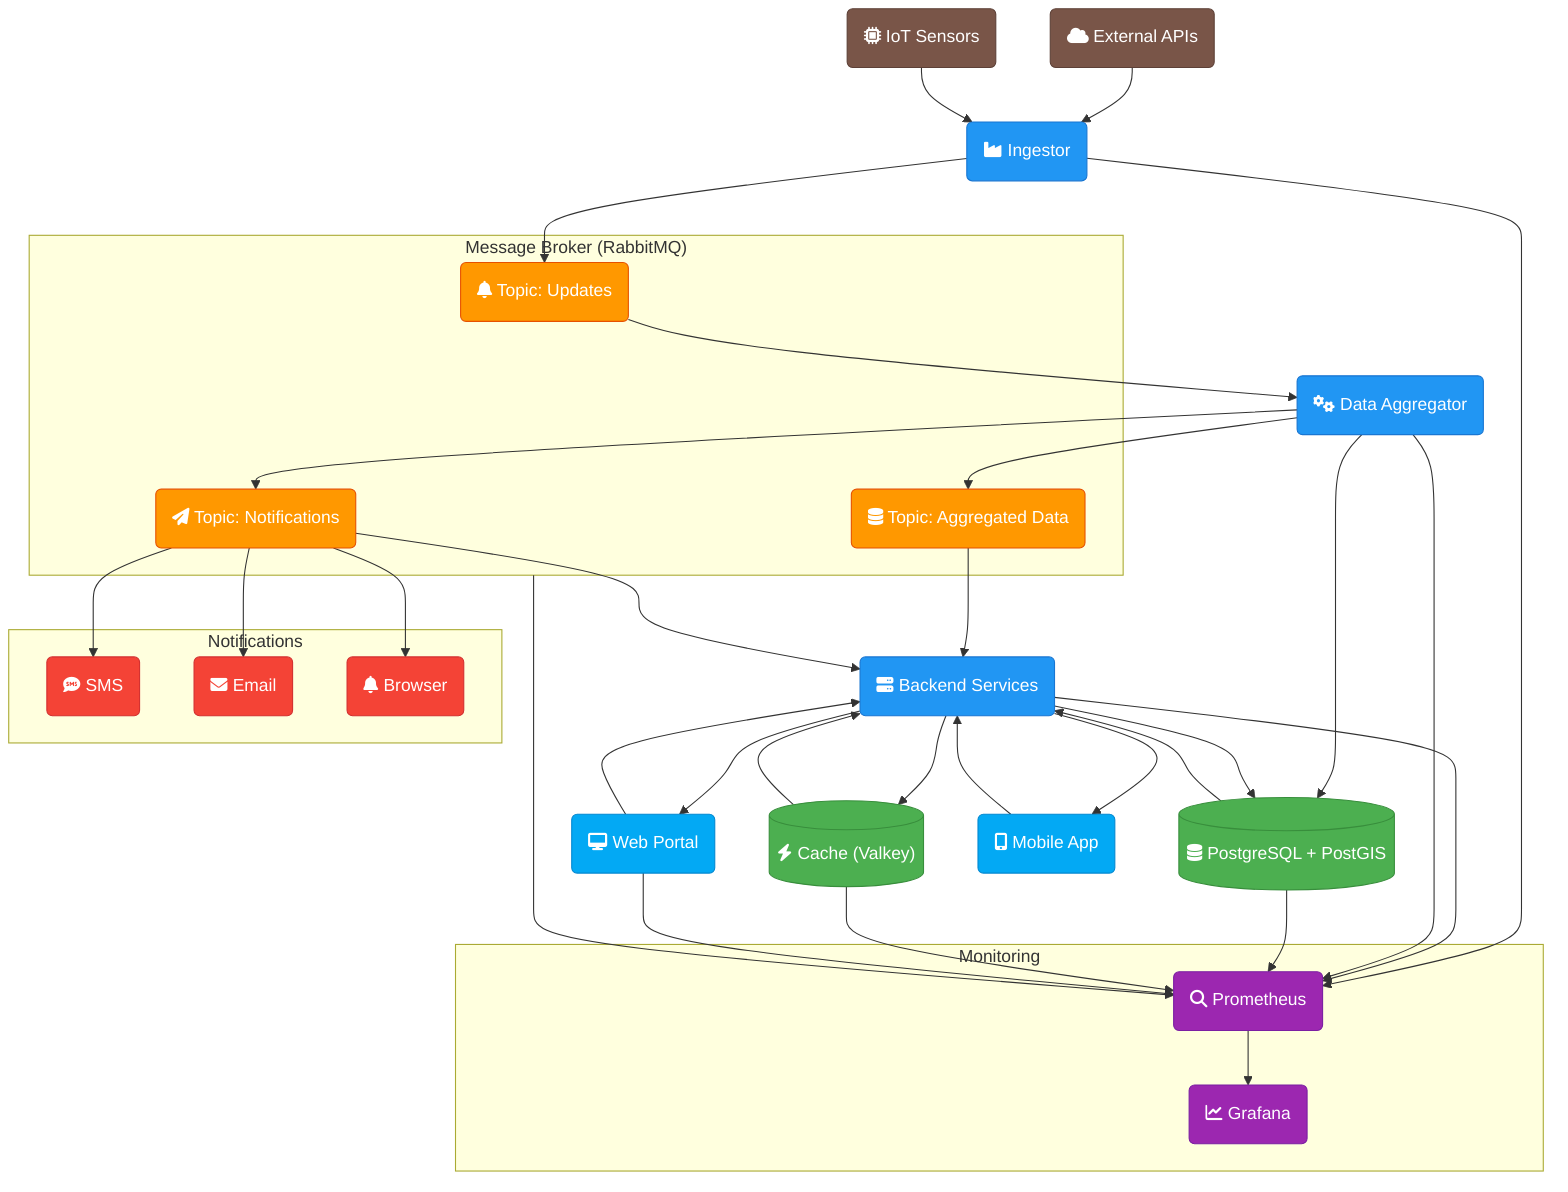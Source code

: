 flowchart TD
    %% Style definitions
    classDef broker fill:#ff9800,stroke:#e65100,color:white
    classDef service fill:#2196f3,stroke:#1976d2,color:white
    classDef storage fill:#4caf50,stroke:#388e3c,color:white
    classDef monitoring fill:#9c27b0,stroke:#7b1fa2,color:white
    classDef frontend fill:#03a9f4,stroke:#0288d1,color:white
    classDef notification fill:#f44336,stroke:#d32f2f,color:white
    classDef source fill:#795548,stroke:#5d4037,color:white

    %% Broker subgraph
    subgraph Broker["Message Broker (RabbitMQ)"]
        T_Disaster("fa:fa-bell Topic: Updates")
        T_Notifications("fa:fa-paper-plane Topic: Notifications")
        T_AggregatedData("fa:fa-database Topic: Aggregated Data")
    end
    class T_Disaster,T_Notifications,T_AggregatedData broker

    %% Monitoring subgraph
    subgraph Monitoring
        Grafana("fa:fa-chart-line Grafana")
        Prometheus("fa:fa-search Prometheus")
    end
    class Grafana,Prometheus monitoring

    %% Storage nodes
    Postgres[("fa:fa-database PostgreSQL + PostGIS")]
    Cache[("fa:fa-bolt Cache (Valkey)")]
    class Postgres,Cache storage

    %% Source nodes
    API("fa:fa-cloud External APIs")
    IoT("fa:fa-microchip IoT Sensors")
    class API,IoT source

    %% Service nodes
    Aggregator("fa:fa-cogs Data Aggregator")
    Producer("fa:fa-industry Ingestor")
    Consumer("fa:fa-server Backend Services")
    class Aggregator,Producer,Consumer service

    %% Frontend nodes
    Frontend("fa:fa-desktop Web Portal")
    App("fa:fa-mobile-alt Mobile App")
    class Frontend,App frontend

    %% Notification subgraph
    subgraph Notifications
        SMS("fa:fa-sms SMS")
        Email("fa:fa-envelope Email")
        BrowserNotifications("fa:fa-bell Browser")
    end
    class SMS,Email,BrowserNotifications notification

    %% Connections
    API --> Producer
    IoT --> Producer
    Producer --> T_Disaster
    Aggregator --> T_AggregatedData
    T_Disaster --> Aggregator
    T_AggregatedData --> Consumer
    T_Notifications --> Consumer
    Frontend --> Consumer
    Consumer --> Frontend
    App --> Consumer
    Consumer --> App
    T_Notifications --> SMS & Email & BrowserNotifications
    Aggregator --> T_Notifications
    Aggregator --> Postgres
    Consumer --> Postgres
    Consumer --> Cache
    Postgres --> Consumer
    Cache --> Consumer

    %% Monitoring connections
    Producer & Consumer & Aggregator & Broker & Postgres & Cache & Frontend --> Prometheus
    Prometheus --> Grafana